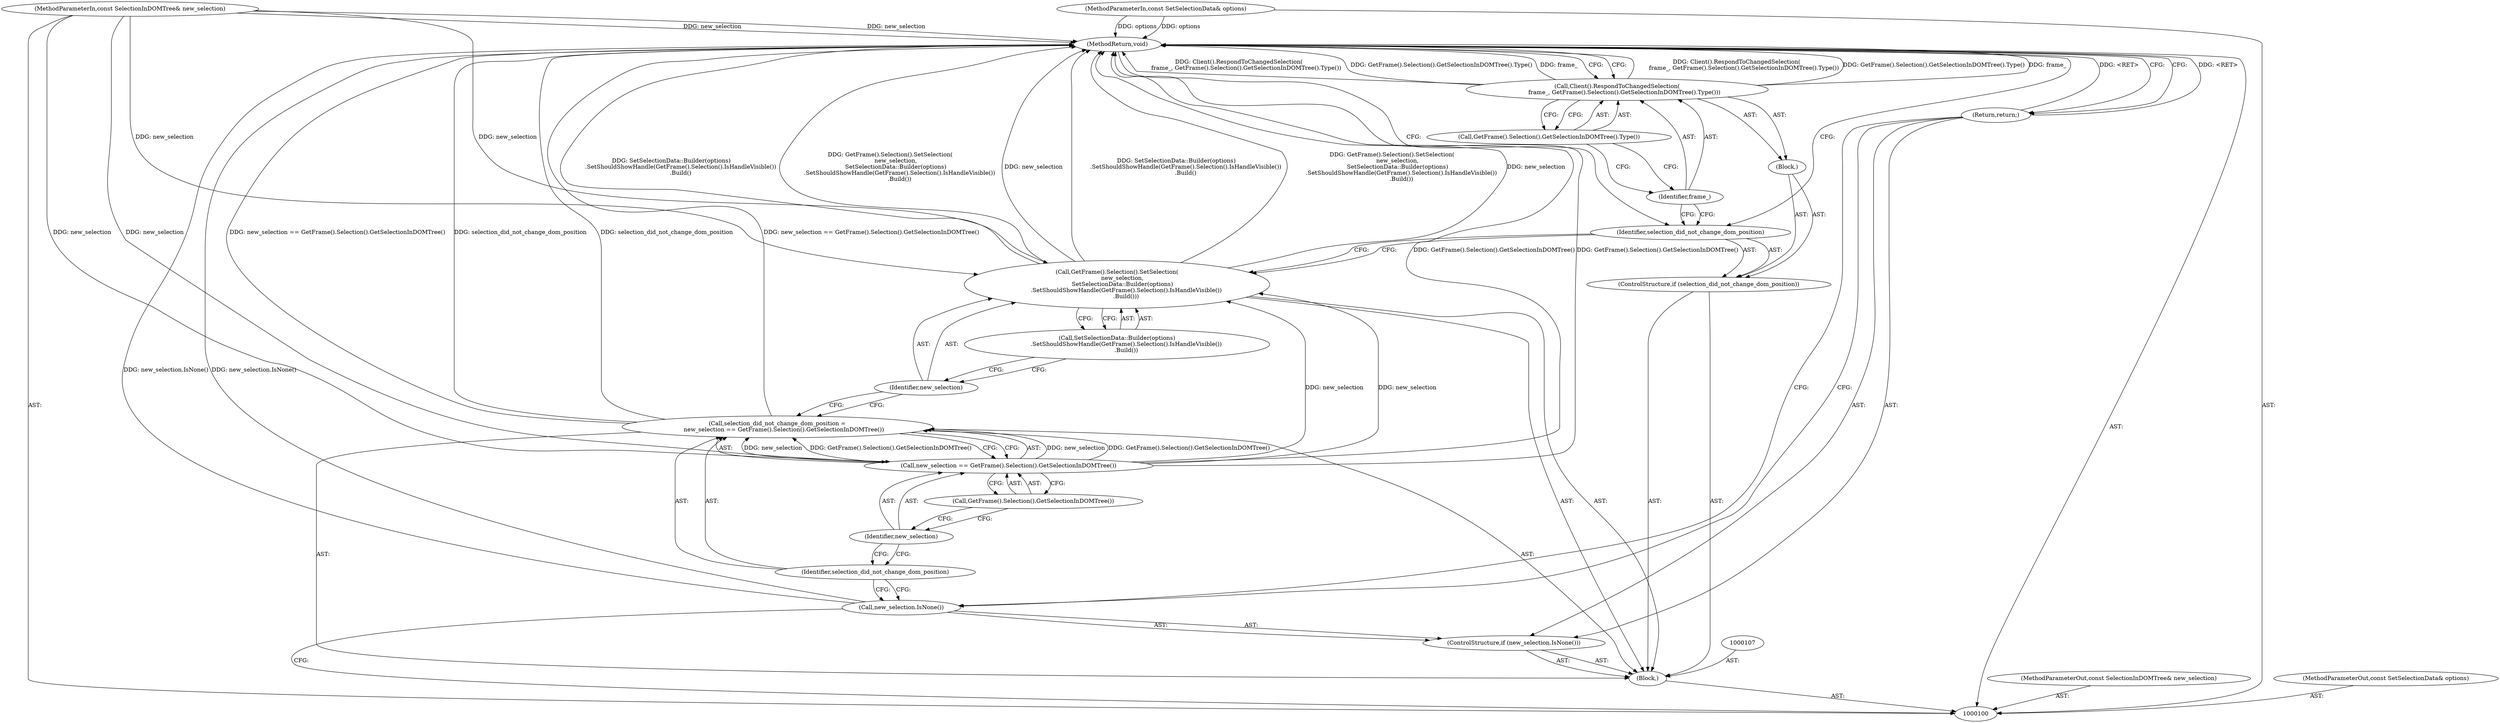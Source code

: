 digraph "0_Chrome_33827275411b33371e7bb750cce20f11de85002d" {
"1000122" [label="(MethodReturn,void)"];
"1000114" [label="(Identifier,new_selection)"];
"1000115" [label="(Call,SetSelectionData::Builder(options)\n          .SetShouldShowHandle(GetFrame().Selection().IsHandleVisible())\n          .Build())"];
"1000116" [label="(ControlStructure,if (selection_did_not_change_dom_position))"];
"1000118" [label="(Block,)"];
"1000117" [label="(Identifier,selection_did_not_change_dom_position)"];
"1000119" [label="(Call,Client().RespondToChangedSelection(\n        frame_, GetFrame().Selection().GetSelectionInDOMTree().Type()))"];
"1000121" [label="(Call,GetFrame().Selection().GetSelectionInDOMTree().Type())"];
"1000120" [label="(Identifier,frame_)"];
"1000101" [label="(MethodParameterIn,const SelectionInDOMTree& new_selection)"];
"1000161" [label="(MethodParameterOut,const SelectionInDOMTree& new_selection)"];
"1000103" [label="(Block,)"];
"1000102" [label="(MethodParameterIn,const SetSelectionData& options)"];
"1000162" [label="(MethodParameterOut,const SetSelectionData& options)"];
"1000104" [label="(ControlStructure,if (new_selection.IsNone()))"];
"1000105" [label="(Call,new_selection.IsNone())"];
"1000106" [label="(Return,return;)"];
"1000108" [label="(Call,selection_did_not_change_dom_position =\n       new_selection == GetFrame().Selection().GetSelectionInDOMTree())"];
"1000109" [label="(Identifier,selection_did_not_change_dom_position)"];
"1000112" [label="(Call,GetFrame().Selection().GetSelectionInDOMTree())"];
"1000110" [label="(Call,new_selection == GetFrame().Selection().GetSelectionInDOMTree())"];
"1000111" [label="(Identifier,new_selection)"];
"1000113" [label="(Call,GetFrame().Selection().SetSelection(\n      new_selection,\n      SetSelectionData::Builder(options)\n          .SetShouldShowHandle(GetFrame().Selection().IsHandleVisible())\n          .Build()))"];
"1000122" -> "1000100"  [label="AST: "];
"1000122" -> "1000106"  [label="CFG: "];
"1000122" -> "1000119"  [label="CFG: "];
"1000122" -> "1000117"  [label="CFG: "];
"1000105" -> "1000122"  [label="DDG: new_selection.IsNone()"];
"1000113" -> "1000122"  [label="DDG: new_selection"];
"1000113" -> "1000122"  [label="DDG: SetSelectionData::Builder(options)\n          .SetShouldShowHandle(GetFrame().Selection().IsHandleVisible())\n          .Build()"];
"1000113" -> "1000122"  [label="DDG: GetFrame().Selection().SetSelection(\n      new_selection,\n      SetSelectionData::Builder(options)\n          .SetShouldShowHandle(GetFrame().Selection().IsHandleVisible())\n          .Build())"];
"1000119" -> "1000122"  [label="DDG: Client().RespondToChangedSelection(\n        frame_, GetFrame().Selection().GetSelectionInDOMTree().Type())"];
"1000119" -> "1000122"  [label="DDG: GetFrame().Selection().GetSelectionInDOMTree().Type()"];
"1000119" -> "1000122"  [label="DDG: frame_"];
"1000108" -> "1000122"  [label="DDG: selection_did_not_change_dom_position"];
"1000108" -> "1000122"  [label="DDG: new_selection == GetFrame().Selection().GetSelectionInDOMTree()"];
"1000102" -> "1000122"  [label="DDG: options"];
"1000110" -> "1000122"  [label="DDG: GetFrame().Selection().GetSelectionInDOMTree()"];
"1000101" -> "1000122"  [label="DDG: new_selection"];
"1000106" -> "1000122"  [label="DDG: <RET>"];
"1000114" -> "1000113"  [label="AST: "];
"1000114" -> "1000108"  [label="CFG: "];
"1000115" -> "1000114"  [label="CFG: "];
"1000115" -> "1000113"  [label="AST: "];
"1000115" -> "1000114"  [label="CFG: "];
"1000113" -> "1000115"  [label="CFG: "];
"1000116" -> "1000103"  [label="AST: "];
"1000117" -> "1000116"  [label="AST: "];
"1000118" -> "1000116"  [label="AST: "];
"1000118" -> "1000116"  [label="AST: "];
"1000119" -> "1000118"  [label="AST: "];
"1000117" -> "1000116"  [label="AST: "];
"1000117" -> "1000113"  [label="CFG: "];
"1000120" -> "1000117"  [label="CFG: "];
"1000122" -> "1000117"  [label="CFG: "];
"1000119" -> "1000118"  [label="AST: "];
"1000119" -> "1000121"  [label="CFG: "];
"1000120" -> "1000119"  [label="AST: "];
"1000121" -> "1000119"  [label="AST: "];
"1000122" -> "1000119"  [label="CFG: "];
"1000119" -> "1000122"  [label="DDG: Client().RespondToChangedSelection(\n        frame_, GetFrame().Selection().GetSelectionInDOMTree().Type())"];
"1000119" -> "1000122"  [label="DDG: GetFrame().Selection().GetSelectionInDOMTree().Type()"];
"1000119" -> "1000122"  [label="DDG: frame_"];
"1000121" -> "1000119"  [label="AST: "];
"1000121" -> "1000120"  [label="CFG: "];
"1000119" -> "1000121"  [label="CFG: "];
"1000120" -> "1000119"  [label="AST: "];
"1000120" -> "1000117"  [label="CFG: "];
"1000121" -> "1000120"  [label="CFG: "];
"1000101" -> "1000100"  [label="AST: "];
"1000101" -> "1000122"  [label="DDG: new_selection"];
"1000101" -> "1000110"  [label="DDG: new_selection"];
"1000101" -> "1000113"  [label="DDG: new_selection"];
"1000161" -> "1000100"  [label="AST: "];
"1000103" -> "1000100"  [label="AST: "];
"1000104" -> "1000103"  [label="AST: "];
"1000107" -> "1000103"  [label="AST: "];
"1000108" -> "1000103"  [label="AST: "];
"1000113" -> "1000103"  [label="AST: "];
"1000116" -> "1000103"  [label="AST: "];
"1000102" -> "1000100"  [label="AST: "];
"1000102" -> "1000122"  [label="DDG: options"];
"1000162" -> "1000100"  [label="AST: "];
"1000104" -> "1000103"  [label="AST: "];
"1000105" -> "1000104"  [label="AST: "];
"1000106" -> "1000104"  [label="AST: "];
"1000105" -> "1000104"  [label="AST: "];
"1000105" -> "1000100"  [label="CFG: "];
"1000106" -> "1000105"  [label="CFG: "];
"1000109" -> "1000105"  [label="CFG: "];
"1000105" -> "1000122"  [label="DDG: new_selection.IsNone()"];
"1000106" -> "1000104"  [label="AST: "];
"1000106" -> "1000105"  [label="CFG: "];
"1000122" -> "1000106"  [label="CFG: "];
"1000106" -> "1000122"  [label="DDG: <RET>"];
"1000108" -> "1000103"  [label="AST: "];
"1000108" -> "1000110"  [label="CFG: "];
"1000109" -> "1000108"  [label="AST: "];
"1000110" -> "1000108"  [label="AST: "];
"1000114" -> "1000108"  [label="CFG: "];
"1000108" -> "1000122"  [label="DDG: selection_did_not_change_dom_position"];
"1000108" -> "1000122"  [label="DDG: new_selection == GetFrame().Selection().GetSelectionInDOMTree()"];
"1000110" -> "1000108"  [label="DDG: new_selection"];
"1000110" -> "1000108"  [label="DDG: GetFrame().Selection().GetSelectionInDOMTree()"];
"1000109" -> "1000108"  [label="AST: "];
"1000109" -> "1000105"  [label="CFG: "];
"1000111" -> "1000109"  [label="CFG: "];
"1000112" -> "1000110"  [label="AST: "];
"1000112" -> "1000111"  [label="CFG: "];
"1000110" -> "1000112"  [label="CFG: "];
"1000110" -> "1000108"  [label="AST: "];
"1000110" -> "1000112"  [label="CFG: "];
"1000111" -> "1000110"  [label="AST: "];
"1000112" -> "1000110"  [label="AST: "];
"1000108" -> "1000110"  [label="CFG: "];
"1000110" -> "1000122"  [label="DDG: GetFrame().Selection().GetSelectionInDOMTree()"];
"1000110" -> "1000108"  [label="DDG: new_selection"];
"1000110" -> "1000108"  [label="DDG: GetFrame().Selection().GetSelectionInDOMTree()"];
"1000101" -> "1000110"  [label="DDG: new_selection"];
"1000110" -> "1000113"  [label="DDG: new_selection"];
"1000111" -> "1000110"  [label="AST: "];
"1000111" -> "1000109"  [label="CFG: "];
"1000112" -> "1000111"  [label="CFG: "];
"1000113" -> "1000103"  [label="AST: "];
"1000113" -> "1000115"  [label="CFG: "];
"1000114" -> "1000113"  [label="AST: "];
"1000115" -> "1000113"  [label="AST: "];
"1000117" -> "1000113"  [label="CFG: "];
"1000113" -> "1000122"  [label="DDG: new_selection"];
"1000113" -> "1000122"  [label="DDG: SetSelectionData::Builder(options)\n          .SetShouldShowHandle(GetFrame().Selection().IsHandleVisible())\n          .Build()"];
"1000113" -> "1000122"  [label="DDG: GetFrame().Selection().SetSelection(\n      new_selection,\n      SetSelectionData::Builder(options)\n          .SetShouldShowHandle(GetFrame().Selection().IsHandleVisible())\n          .Build())"];
"1000110" -> "1000113"  [label="DDG: new_selection"];
"1000101" -> "1000113"  [label="DDG: new_selection"];
}
